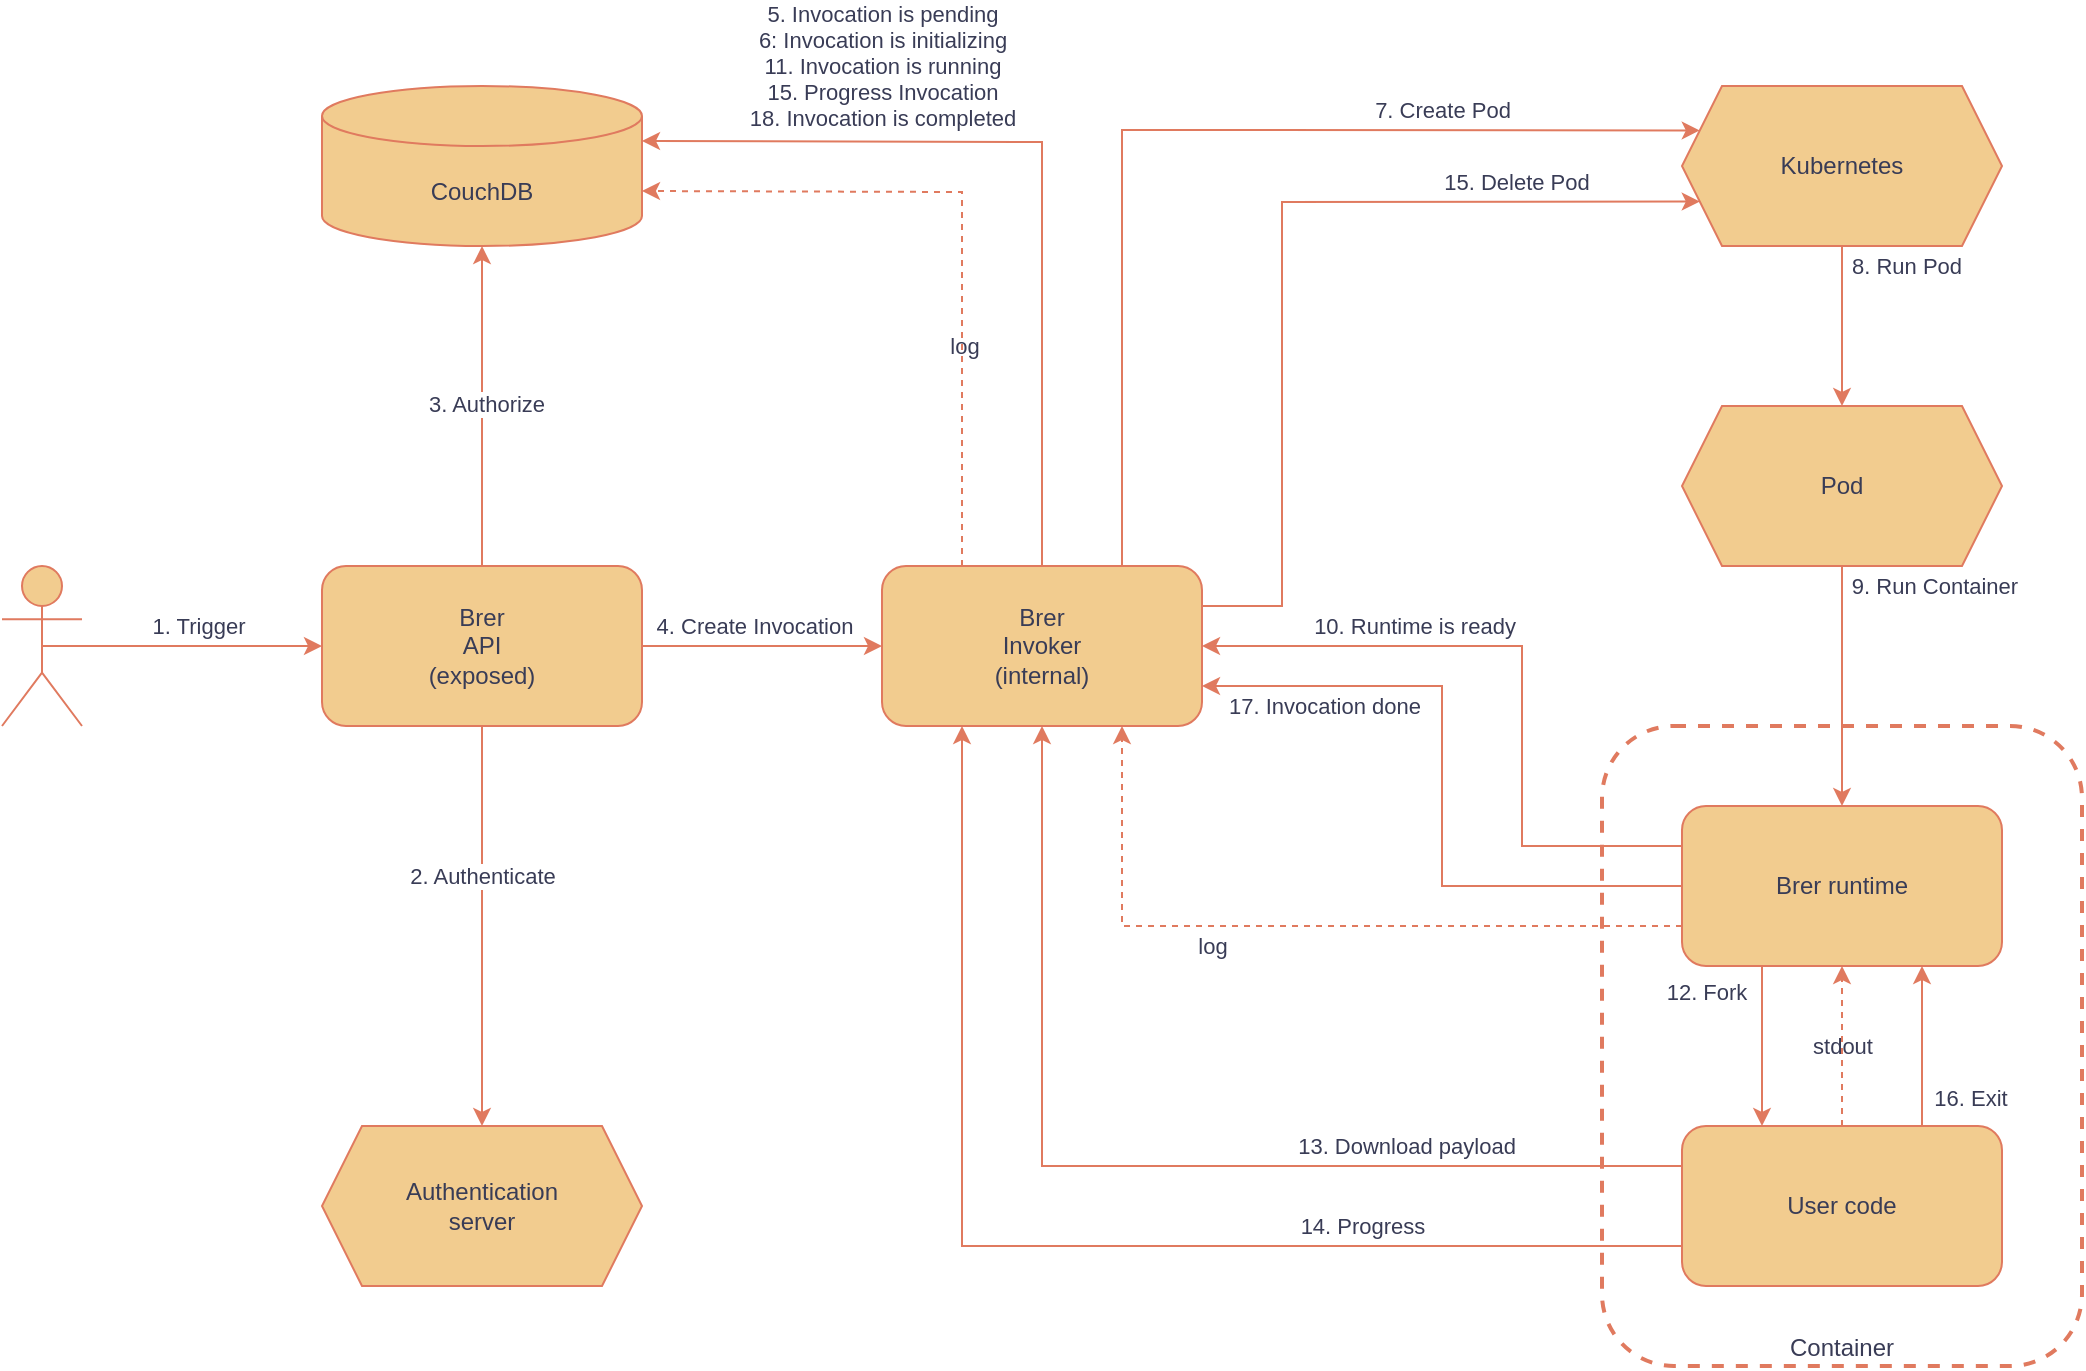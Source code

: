 <mxfile version="22.1.3" type="device">
  <diagram id="OrzwV3mr8MmYFRWI4FPw" name="Page-1">
    <mxGraphModel dx="1728" dy="960" grid="1" gridSize="10" guides="1" tooltips="1" connect="1" arrows="1" fold="1" page="1" pageScale="1" pageWidth="1169" pageHeight="827" math="0" shadow="0">
      <root>
        <mxCell id="0" />
        <mxCell id="1" parent="0" />
        <mxCell id="u9L1DOwxZNJB8mq2bcXH-6" value="Container" style="rounded=1;whiteSpace=wrap;html=1;fillColor=none;strokeWidth=2;dashed=1;strokeColor=#E07A5F;verticalAlign=bottom;labelBackgroundColor=none;fontColor=#393C56;" parent="1" vertex="1">
          <mxGeometry x="880" y="400" width="240" height="320" as="geometry" />
        </mxCell>
        <mxCell id="2qCGcdSfyxWPIkS57CM4-2" value="&lt;div&gt;Brer&lt;br&gt;&lt;/div&gt;&lt;div&gt;Invoker&lt;/div&gt;&lt;div&gt;(internal)&lt;br&gt;&lt;/div&gt;" style="rounded=1;whiteSpace=wrap;html=1;verticalAlign=middle;align=center;labelBackgroundColor=none;fillColor=#F2CC8F;strokeColor=#E07A5F;fontColor=#393C56;" parent="1" vertex="1">
          <mxGeometry x="520" y="320" width="160" height="80" as="geometry" />
        </mxCell>
        <mxCell id="DIRKOhyYY1kB8T5hL4NG-1" value="Kubernetes" style="shape=hexagon;perimeter=hexagonPerimeter2;whiteSpace=wrap;html=1;fixedSize=1;labelBackgroundColor=none;fillColor=#F2CC8F;strokeColor=#E07A5F;fontColor=#393C56;" parent="1" vertex="1">
          <mxGeometry x="920" y="80" width="160" height="80" as="geometry" />
        </mxCell>
        <mxCell id="DIRKOhyYY1kB8T5hL4NG-2" value="" style="shape=umlActor;verticalLabelPosition=bottom;verticalAlign=top;html=1;outlineConnect=0;labelBackgroundColor=none;fillColor=#F2CC8F;strokeColor=#E07A5F;fontColor=#393C56;" parent="1" vertex="1">
          <mxGeometry x="80" y="320" width="40" height="80" as="geometry" />
        </mxCell>
        <mxCell id="DIRKOhyYY1kB8T5hL4NG-5" value="" style="endArrow=classic;html=1;rounded=0;exitX=0.5;exitY=0.5;exitDx=0;exitDy=0;exitPerimeter=0;labelBackgroundColor=none;fontColor=default;strokeColor=#E07A5F;entryX=0;entryY=0.5;entryDx=0;entryDy=0;" parent="1" source="DIRKOhyYY1kB8T5hL4NG-2" target="vrF5SulU09djJEclyXpd-1" edge="1">
          <mxGeometry width="50" height="50" relative="1" as="geometry">
            <mxPoint x="400" y="360" as="sourcePoint" />
            <mxPoint x="180" y="380" as="targetPoint" />
          </mxGeometry>
        </mxCell>
        <mxCell id="DIRKOhyYY1kB8T5hL4NG-6" value="1. Trigger" style="edgeLabel;html=1;align=center;verticalAlign=middle;resizable=0;points=[];labelBackgroundColor=none;fontColor=#393C56;" parent="DIRKOhyYY1kB8T5hL4NG-5" vertex="1" connectable="0">
          <mxGeometry x="-0.411" y="2" relative="1" as="geometry">
            <mxPoint x="37" y="-8" as="offset" />
          </mxGeometry>
        </mxCell>
        <mxCell id="DIRKOhyYY1kB8T5hL4NG-11" value="" style="endArrow=classic;html=1;rounded=0;exitX=0.5;exitY=0;exitDx=0;exitDy=0;labelBackgroundColor=none;fontColor=default;strokeColor=#E07A5F;entryX=1;entryY=0;entryDx=0;entryDy=27.5;entryPerimeter=0;" parent="1" source="2qCGcdSfyxWPIkS57CM4-2" target="u9L1DOwxZNJB8mq2bcXH-1" edge="1">
          <mxGeometry width="50" height="50" relative="1" as="geometry">
            <mxPoint x="480" y="240" as="sourcePoint" />
            <mxPoint x="130" y="150" as="targetPoint" />
            <Array as="points">
              <mxPoint x="600" y="108" />
            </Array>
          </mxGeometry>
        </mxCell>
        <mxCell id="DIRKOhyYY1kB8T5hL4NG-12" value="&lt;div&gt;5. Invocation is pending&lt;/div&gt;&lt;div&gt;6: Invocation is initializing&lt;br&gt;&lt;/div&gt;&lt;div&gt;11. Invocation is running&lt;/div&gt;&lt;div&gt;15. Progress Invocation&lt;br&gt;&lt;/div&gt;&lt;div&gt;18. Invocation is completed&lt;br&gt;&lt;/div&gt;" style="edgeLabel;html=1;align=center;verticalAlign=middle;resizable=0;points=[];labelBackgroundColor=none;fontColor=#393C56;" parent="DIRKOhyYY1kB8T5hL4NG-11" vertex="1" connectable="0">
          <mxGeometry x="0.035" relative="1" as="geometry">
            <mxPoint x="-79" y="-38" as="offset" />
          </mxGeometry>
        </mxCell>
        <mxCell id="DIRKOhyYY1kB8T5hL4NG-13" value="" style="endArrow=classic;html=1;rounded=0;exitX=0.75;exitY=0;exitDx=0;exitDy=0;entryX=0;entryY=0.25;entryDx=0;entryDy=0;labelBackgroundColor=none;fontColor=default;strokeColor=#E07A5F;" parent="1" source="2qCGcdSfyxWPIkS57CM4-2" target="DIRKOhyYY1kB8T5hL4NG-1" edge="1">
          <mxGeometry width="50" height="50" relative="1" as="geometry">
            <mxPoint x="700" y="260" as="sourcePoint" />
            <mxPoint x="750" y="210" as="targetPoint" />
            <Array as="points">
              <mxPoint x="640" y="102" />
            </Array>
          </mxGeometry>
        </mxCell>
        <mxCell id="DIRKOhyYY1kB8T5hL4NG-14" value="7. Create Pod" style="edgeLabel;html=1;align=center;verticalAlign=middle;resizable=0;points=[];labelBackgroundColor=none;fontColor=#393C56;" parent="DIRKOhyYY1kB8T5hL4NG-13" vertex="1" connectable="0">
          <mxGeometry x="0.7" y="-1" relative="1" as="geometry">
            <mxPoint x="-53" y="-11" as="offset" />
          </mxGeometry>
        </mxCell>
        <mxCell id="DIRKOhyYY1kB8T5hL4NG-16" value="" style="endArrow=classic;html=1;rounded=0;exitX=0.5;exitY=1;exitDx=0;exitDy=0;entryX=0.5;entryY=0;entryDx=0;entryDy=0;labelBackgroundColor=none;fontColor=default;strokeColor=#E07A5F;" parent="1" source="DIRKOhyYY1kB8T5hL4NG-1" target="-fUjo__3MVyG3b4Fmbz8-15" edge="1">
          <mxGeometry width="50" height="50" relative="1" as="geometry">
            <mxPoint x="1040" y="400" as="sourcePoint" />
            <mxPoint x="980" y="240" as="targetPoint" />
          </mxGeometry>
        </mxCell>
        <mxCell id="-fUjo__3MVyG3b4Fmbz8-16" value="8. Run Pod" style="edgeLabel;html=1;align=center;verticalAlign=middle;resizable=0;points=[];labelBackgroundColor=none;fontColor=#393C56;" parent="DIRKOhyYY1kB8T5hL4NG-16" vertex="1" connectable="0">
          <mxGeometry x="-0.275" y="2" relative="1" as="geometry">
            <mxPoint x="30" y="-19" as="offset" />
          </mxGeometry>
        </mxCell>
        <mxCell id="DIRKOhyYY1kB8T5hL4NG-18" value="" style="endArrow=classic;html=1;rounded=0;exitX=0;exitY=0.25;exitDx=0;exitDy=0;entryX=1;entryY=0.5;entryDx=0;entryDy=0;labelBackgroundColor=none;fontColor=default;strokeColor=#E07A5F;" parent="1" source="-fUjo__3MVyG3b4Fmbz8-1" target="2qCGcdSfyxWPIkS57CM4-2" edge="1">
          <mxGeometry width="50" height="50" relative="1" as="geometry">
            <mxPoint x="560" y="530" as="sourcePoint" />
            <mxPoint x="610" y="480" as="targetPoint" />
            <Array as="points">
              <mxPoint x="840" y="460" />
              <mxPoint x="840" y="360" />
            </Array>
          </mxGeometry>
        </mxCell>
        <mxCell id="DIRKOhyYY1kB8T5hL4NG-19" value="&lt;div&gt;10. Runtime is ready&lt;br&gt;&lt;/div&gt;" style="edgeLabel;html=1;align=center;verticalAlign=middle;resizable=0;points=[];labelBackgroundColor=none;fontColor=#393C56;" parent="DIRKOhyYY1kB8T5hL4NG-18" vertex="1" connectable="0">
          <mxGeometry x="0.575" relative="1" as="geometry">
            <mxPoint x="34" y="-10" as="offset" />
          </mxGeometry>
        </mxCell>
        <mxCell id="DIRKOhyYY1kB8T5hL4NG-20" value="" style="endArrow=classic;html=1;rounded=0;exitX=0;exitY=0.5;exitDx=0;exitDy=0;entryX=1;entryY=0.75;entryDx=0;entryDy=0;labelBackgroundColor=none;fontColor=default;strokeColor=#E07A5F;" parent="1" source="-fUjo__3MVyG3b4Fmbz8-1" target="2qCGcdSfyxWPIkS57CM4-2" edge="1">
          <mxGeometry width="50" height="50" relative="1" as="geometry">
            <mxPoint x="490" y="520" as="sourcePoint" />
            <mxPoint x="540" y="470" as="targetPoint" />
            <Array as="points">
              <mxPoint x="800" y="480" />
              <mxPoint x="800" y="380" />
            </Array>
          </mxGeometry>
        </mxCell>
        <mxCell id="DIRKOhyYY1kB8T5hL4NG-21" value="17. Invocation done" style="edgeLabel;html=1;align=center;verticalAlign=middle;resizable=0;points=[];labelBackgroundColor=none;fontColor=#393C56;" parent="DIRKOhyYY1kB8T5hL4NG-20" vertex="1" connectable="0">
          <mxGeometry x="0.45" y="-2" relative="1" as="geometry">
            <mxPoint x="-33" y="12" as="offset" />
          </mxGeometry>
        </mxCell>
        <mxCell id="-fUjo__3MVyG3b4Fmbz8-2" value="User code" style="rounded=1;whiteSpace=wrap;html=1;verticalAlign=middle;align=center;labelBackgroundColor=none;fillColor=#F2CC8F;strokeColor=#E07A5F;fontColor=#393C56;" parent="1" vertex="1">
          <mxGeometry x="920" y="600" width="160" height="80" as="geometry" />
        </mxCell>
        <mxCell id="-fUjo__3MVyG3b4Fmbz8-1" value="Brer runtime" style="rounded=1;whiteSpace=wrap;html=1;verticalAlign=middle;align=center;labelBackgroundColor=none;fillColor=#F2CC8F;strokeColor=#E07A5F;fontColor=#393C56;" parent="1" vertex="1">
          <mxGeometry x="920" y="440" width="160" height="80" as="geometry" />
        </mxCell>
        <mxCell id="-fUjo__3MVyG3b4Fmbz8-3" value="" style="endArrow=classic;html=1;rounded=0;exitX=0.5;exitY=1;exitDx=0;exitDy=0;entryX=0.5;entryY=0;entryDx=0;entryDy=0;labelBackgroundColor=none;fontColor=default;strokeColor=#E07A5F;" parent="1" source="-fUjo__3MVyG3b4Fmbz8-15" target="-fUjo__3MVyG3b4Fmbz8-1" edge="1">
          <mxGeometry width="50" height="50" relative="1" as="geometry">
            <mxPoint x="980" y="320" as="sourcePoint" />
            <mxPoint x="800" y="530" as="targetPoint" />
          </mxGeometry>
        </mxCell>
        <mxCell id="-fUjo__3MVyG3b4Fmbz8-17" value="9. Run Container" style="edgeLabel;html=1;align=center;verticalAlign=middle;resizable=0;points=[];labelBackgroundColor=none;fontColor=#393C56;" parent="-fUjo__3MVyG3b4Fmbz8-3" vertex="1" connectable="0">
          <mxGeometry x="-0.5" y="2" relative="1" as="geometry">
            <mxPoint x="44" y="-20" as="offset" />
          </mxGeometry>
        </mxCell>
        <mxCell id="-fUjo__3MVyG3b4Fmbz8-4" value="" style="endArrow=classic;html=1;rounded=0;exitX=0.25;exitY=1;exitDx=0;exitDy=0;entryX=0.25;entryY=0;entryDx=0;entryDy=0;labelBackgroundColor=none;fontColor=default;strokeColor=#E07A5F;" parent="1" source="-fUjo__3MVyG3b4Fmbz8-1" target="-fUjo__3MVyG3b4Fmbz8-2" edge="1">
          <mxGeometry width="50" height="50" relative="1" as="geometry">
            <mxPoint x="1200" y="540" as="sourcePoint" />
            <mxPoint x="1200" y="620" as="targetPoint" />
          </mxGeometry>
        </mxCell>
        <mxCell id="-fUjo__3MVyG3b4Fmbz8-6" value="12. Fork" style="edgeLabel;html=1;align=center;verticalAlign=middle;resizable=0;points=[];labelBackgroundColor=none;fontColor=#393C56;" parent="-fUjo__3MVyG3b4Fmbz8-4" vertex="1" connectable="0">
          <mxGeometry x="0.35" y="-1" relative="1" as="geometry">
            <mxPoint x="-27" y="-41" as="offset" />
          </mxGeometry>
        </mxCell>
        <mxCell id="-fUjo__3MVyG3b4Fmbz8-5" value="" style="endArrow=classic;html=1;rounded=0;exitX=0.5;exitY=0;exitDx=0;exitDy=0;entryX=0.5;entryY=1;entryDx=0;entryDy=0;dashed=1;labelBackgroundColor=none;fontColor=default;strokeColor=#E07A5F;" parent="1" source="-fUjo__3MVyG3b4Fmbz8-2" target="-fUjo__3MVyG3b4Fmbz8-1" edge="1">
          <mxGeometry width="50" height="50" relative="1" as="geometry">
            <mxPoint x="970" y="530" as="sourcePoint" />
            <mxPoint x="970" y="610" as="targetPoint" />
            <Array as="points" />
          </mxGeometry>
        </mxCell>
        <mxCell id="-fUjo__3MVyG3b4Fmbz8-7" value="stdout" style="edgeLabel;html=1;align=center;verticalAlign=middle;resizable=0;points=[];labelBackgroundColor=none;fontColor=#393C56;" parent="-fUjo__3MVyG3b4Fmbz8-5" vertex="1" connectable="0">
          <mxGeometry x="0.35" y="1" relative="1" as="geometry">
            <mxPoint x="1" y="14" as="offset" />
          </mxGeometry>
        </mxCell>
        <mxCell id="-fUjo__3MVyG3b4Fmbz8-9" value="" style="endArrow=classic;html=1;rounded=0;entryX=1;entryY=0;entryDx=0;entryDy=52.5;dashed=1;labelBackgroundColor=none;fontColor=default;strokeColor=#E07A5F;entryPerimeter=0;exitX=0.25;exitY=0;exitDx=0;exitDy=0;" parent="1" source="2qCGcdSfyxWPIkS57CM4-2" target="u9L1DOwxZNJB8mq2bcXH-1" edge="1">
          <mxGeometry width="50" height="50" relative="1" as="geometry">
            <mxPoint x="130" y="260" as="sourcePoint" />
            <mxPoint x="260" y="160" as="targetPoint" />
            <Array as="points">
              <mxPoint x="560" y="133" />
            </Array>
          </mxGeometry>
        </mxCell>
        <mxCell id="vrF5SulU09djJEclyXpd-2" value="log" style="edgeLabel;html=1;align=center;verticalAlign=middle;resizable=0;points=[];labelBackgroundColor=none;fontColor=#393C56;" vertex="1" connectable="0" parent="-fUjo__3MVyG3b4Fmbz8-9">
          <mxGeometry x="-0.366" y="-1" relative="1" as="geometry">
            <mxPoint as="offset" />
          </mxGeometry>
        </mxCell>
        <mxCell id="-fUjo__3MVyG3b4Fmbz8-11" value="" style="endArrow=classic;html=1;rounded=0;exitX=0.75;exitY=0;exitDx=0;exitDy=0;entryX=0.75;entryY=1;entryDx=0;entryDy=0;labelBackgroundColor=none;fontColor=default;strokeColor=#E07A5F;" parent="1" source="-fUjo__3MVyG3b4Fmbz8-2" target="-fUjo__3MVyG3b4Fmbz8-1" edge="1">
          <mxGeometry width="50" height="50" relative="1" as="geometry">
            <mxPoint x="970" y="530" as="sourcePoint" />
            <mxPoint x="970" y="610" as="targetPoint" />
          </mxGeometry>
        </mxCell>
        <mxCell id="-fUjo__3MVyG3b4Fmbz8-14" value="16. Exit" style="edgeLabel;html=1;align=center;verticalAlign=middle;resizable=0;points=[];labelBackgroundColor=none;fontColor=#393C56;" parent="-fUjo__3MVyG3b4Fmbz8-11" vertex="1" connectable="0">
          <mxGeometry x="-0.35" y="-1" relative="1" as="geometry">
            <mxPoint x="23" y="12" as="offset" />
          </mxGeometry>
        </mxCell>
        <mxCell id="-fUjo__3MVyG3b4Fmbz8-15" value="Pod" style="shape=hexagon;perimeter=hexagonPerimeter2;whiteSpace=wrap;html=1;fixedSize=1;labelBackgroundColor=none;fillColor=#F2CC8F;strokeColor=#E07A5F;fontColor=#393C56;" parent="1" vertex="1">
          <mxGeometry x="920" y="240" width="160" height="80" as="geometry" />
        </mxCell>
        <mxCell id="-fUjo__3MVyG3b4Fmbz8-18" value="" style="endArrow=classic;html=1;rounded=0;exitX=0;exitY=0.25;exitDx=0;exitDy=0;entryX=0.5;entryY=1;entryDx=0;entryDy=0;labelBackgroundColor=none;fontColor=default;strokeColor=#E07A5F;" parent="1" source="-fUjo__3MVyG3b4Fmbz8-2" target="2qCGcdSfyxWPIkS57CM4-2" edge="1">
          <mxGeometry width="50" height="50" relative="1" as="geometry">
            <mxPoint x="450" y="630" as="sourcePoint" />
            <mxPoint x="450" y="550" as="targetPoint" />
            <Array as="points">
              <mxPoint x="600" y="620" />
            </Array>
          </mxGeometry>
        </mxCell>
        <mxCell id="-fUjo__3MVyG3b4Fmbz8-20" value="13. Download payload" style="edgeLabel;html=1;align=center;verticalAlign=middle;resizable=0;points=[];labelBackgroundColor=none;fontColor=#393C56;" parent="-fUjo__3MVyG3b4Fmbz8-18" vertex="1" connectable="0">
          <mxGeometry x="-0.464" relative="1" as="geometry">
            <mxPoint x="6" y="-10" as="offset" />
          </mxGeometry>
        </mxCell>
        <mxCell id="MPnDXJBQsgqtxO2Z_wAL-1" value="" style="endArrow=classic;html=1;rounded=0;entryX=0;entryY=0.75;entryDx=0;entryDy=0;labelBackgroundColor=none;fontColor=default;strokeColor=#E07A5F;exitX=1;exitY=0.25;exitDx=0;exitDy=0;" parent="1" source="2qCGcdSfyxWPIkS57CM4-2" target="DIRKOhyYY1kB8T5hL4NG-1" edge="1">
          <mxGeometry width="50" height="50" relative="1" as="geometry">
            <mxPoint x="490" y="330" as="sourcePoint" />
            <mxPoint x="579" y="112" as="targetPoint" />
            <Array as="points">
              <mxPoint x="720" y="340" />
              <mxPoint x="720" y="138" />
            </Array>
          </mxGeometry>
        </mxCell>
        <mxCell id="MPnDXJBQsgqtxO2Z_wAL-2" value="15. Delete Pod" style="edgeLabel;html=1;align=center;verticalAlign=middle;resizable=0;points=[];labelBackgroundColor=none;fontColor=#393C56;" parent="MPnDXJBQsgqtxO2Z_wAL-1" vertex="1" connectable="0">
          <mxGeometry x="0.7" y="-1" relative="1" as="geometry">
            <mxPoint x="-25" y="-11" as="offset" />
          </mxGeometry>
        </mxCell>
        <mxCell id="z8hu_i-MM6YJ7ifiAfga-1" value="" style="endArrow=classic;html=1;rounded=0;dashed=1;labelBackgroundColor=none;fontColor=default;strokeColor=#E07A5F;entryX=0.75;entryY=1;entryDx=0;entryDy=0;exitX=0;exitY=0.75;exitDx=0;exitDy=0;" parent="1" source="-fUjo__3MVyG3b4Fmbz8-1" target="2qCGcdSfyxWPIkS57CM4-2" edge="1">
          <mxGeometry width="50" height="50" relative="1" as="geometry">
            <mxPoint x="560" y="560" as="sourcePoint" />
            <mxPoint x="380" y="360" as="targetPoint" />
            <Array as="points">
              <mxPoint x="640" y="500" />
            </Array>
          </mxGeometry>
        </mxCell>
        <mxCell id="z8hu_i-MM6YJ7ifiAfga-2" value="log" style="edgeLabel;html=1;align=center;verticalAlign=middle;resizable=0;points=[];labelBackgroundColor=none;fontColor=#393C56;" parent="z8hu_i-MM6YJ7ifiAfga-1" vertex="1" connectable="0">
          <mxGeometry x="0.093" y="3" relative="1" as="geometry">
            <mxPoint x="-28" y="7" as="offset" />
          </mxGeometry>
        </mxCell>
        <mxCell id="u9L1DOwxZNJB8mq2bcXH-1" value="CouchDB" style="shape=cylinder3;whiteSpace=wrap;html=1;boundedLbl=1;backgroundOutline=1;size=15;fillColor=#F2CC8F;strokeColor=#E07A5F;fontColor=#393C56;labelBackgroundColor=none;" parent="1" vertex="1">
          <mxGeometry x="240" y="80" width="160" height="80" as="geometry" />
        </mxCell>
        <mxCell id="vrF5SulU09djJEclyXpd-6" style="edgeStyle=orthogonalEdgeStyle;rounded=0;orthogonalLoop=1;jettySize=auto;html=1;exitX=0.5;exitY=1;exitDx=0;exitDy=0;entryX=0.5;entryY=0;entryDx=0;entryDy=0;strokeColor=#E07A5F;fontColor=#393C56;fillColor=#F2CC8F;" edge="1" parent="1" source="vrF5SulU09djJEclyXpd-1" target="vrF5SulU09djJEclyXpd-4">
          <mxGeometry relative="1" as="geometry" />
        </mxCell>
        <mxCell id="vrF5SulU09djJEclyXpd-9" value="2. Authenticate" style="edgeLabel;html=1;align=center;verticalAlign=middle;resizable=0;points=[];fontColor=#393C56;" vertex="1" connectable="0" parent="vrF5SulU09djJEclyXpd-6">
          <mxGeometry x="-0.25" relative="1" as="geometry">
            <mxPoint as="offset" />
          </mxGeometry>
        </mxCell>
        <mxCell id="vrF5SulU09djJEclyXpd-8" style="edgeStyle=orthogonalEdgeStyle;rounded=0;orthogonalLoop=1;jettySize=auto;html=1;exitX=1;exitY=0.5;exitDx=0;exitDy=0;entryX=0;entryY=0.5;entryDx=0;entryDy=0;strokeColor=#E07A5F;fontColor=#393C56;fillColor=#F2CC8F;" edge="1" parent="1" source="vrF5SulU09djJEclyXpd-1" target="2qCGcdSfyxWPIkS57CM4-2">
          <mxGeometry relative="1" as="geometry" />
        </mxCell>
        <mxCell id="vrF5SulU09djJEclyXpd-11" value="4. Create Invocation" style="edgeLabel;html=1;align=center;verticalAlign=middle;resizable=0;points=[];fontColor=#393C56;" vertex="1" connectable="0" parent="vrF5SulU09djJEclyXpd-8">
          <mxGeometry x="-0.175" relative="1" as="geometry">
            <mxPoint x="6" y="-10" as="offset" />
          </mxGeometry>
        </mxCell>
        <mxCell id="vrF5SulU09djJEclyXpd-1" value="&lt;div&gt;Brer&lt;br&gt;&lt;/div&gt;&lt;div&gt;API&lt;/div&gt;&lt;div&gt;(exposed)&lt;br&gt;&lt;/div&gt;" style="rounded=1;whiteSpace=wrap;html=1;verticalAlign=middle;align=center;labelBackgroundColor=none;fillColor=#F2CC8F;strokeColor=#E07A5F;fontColor=#393C56;" vertex="1" parent="1">
          <mxGeometry x="240" y="320" width="160" height="80" as="geometry" />
        </mxCell>
        <mxCell id="vrF5SulU09djJEclyXpd-4" value="&lt;div&gt;Authentication&lt;/div&gt;&lt;div&gt;server&lt;br&gt;&lt;/div&gt;" style="shape=hexagon;perimeter=hexagonPerimeter2;whiteSpace=wrap;html=1;fixedSize=1;labelBackgroundColor=none;fillColor=#F2CC8F;strokeColor=#E07A5F;fontColor=#393C56;" vertex="1" parent="1">
          <mxGeometry x="240" y="600" width="160" height="80" as="geometry" />
        </mxCell>
        <mxCell id="vrF5SulU09djJEclyXpd-7" style="edgeStyle=orthogonalEdgeStyle;rounded=0;orthogonalLoop=1;jettySize=auto;html=1;exitX=0.5;exitY=0;exitDx=0;exitDy=0;entryX=0.5;entryY=1;entryDx=0;entryDy=0;entryPerimeter=0;strokeColor=#E07A5F;fontColor=#393C56;fillColor=#F2CC8F;" edge="1" parent="1" source="vrF5SulU09djJEclyXpd-1" target="u9L1DOwxZNJB8mq2bcXH-1">
          <mxGeometry relative="1" as="geometry" />
        </mxCell>
        <mxCell id="vrF5SulU09djJEclyXpd-10" value="3. Authorize" style="edgeLabel;html=1;align=center;verticalAlign=middle;resizable=0;points=[];fontColor=#393C56;" vertex="1" connectable="0" parent="vrF5SulU09djJEclyXpd-7">
          <mxGeometry x="0.021" y="-2" relative="1" as="geometry">
            <mxPoint as="offset" />
          </mxGeometry>
        </mxCell>
        <mxCell id="vrF5SulU09djJEclyXpd-12" value="" style="endArrow=classic;html=1;rounded=0;exitX=0;exitY=0.75;exitDx=0;exitDy=0;entryX=0.25;entryY=1;entryDx=0;entryDy=0;labelBackgroundColor=none;fontColor=default;strokeColor=#E07A5F;" edge="1" parent="1" source="-fUjo__3MVyG3b4Fmbz8-2" target="2qCGcdSfyxWPIkS57CM4-2">
          <mxGeometry width="50" height="50" relative="1" as="geometry">
            <mxPoint x="820" y="730" as="sourcePoint" />
            <mxPoint x="500" y="510" as="targetPoint" />
            <Array as="points">
              <mxPoint x="560" y="660" />
            </Array>
          </mxGeometry>
        </mxCell>
        <mxCell id="vrF5SulU09djJEclyXpd-13" value="14. Progress" style="edgeLabel;html=1;align=center;verticalAlign=middle;resizable=0;points=[];labelBackgroundColor=none;fontColor=#393C56;" vertex="1" connectable="0" parent="vrF5SulU09djJEclyXpd-12">
          <mxGeometry x="-0.464" relative="1" as="geometry">
            <mxPoint x="6" y="-10" as="offset" />
          </mxGeometry>
        </mxCell>
      </root>
    </mxGraphModel>
  </diagram>
</mxfile>

